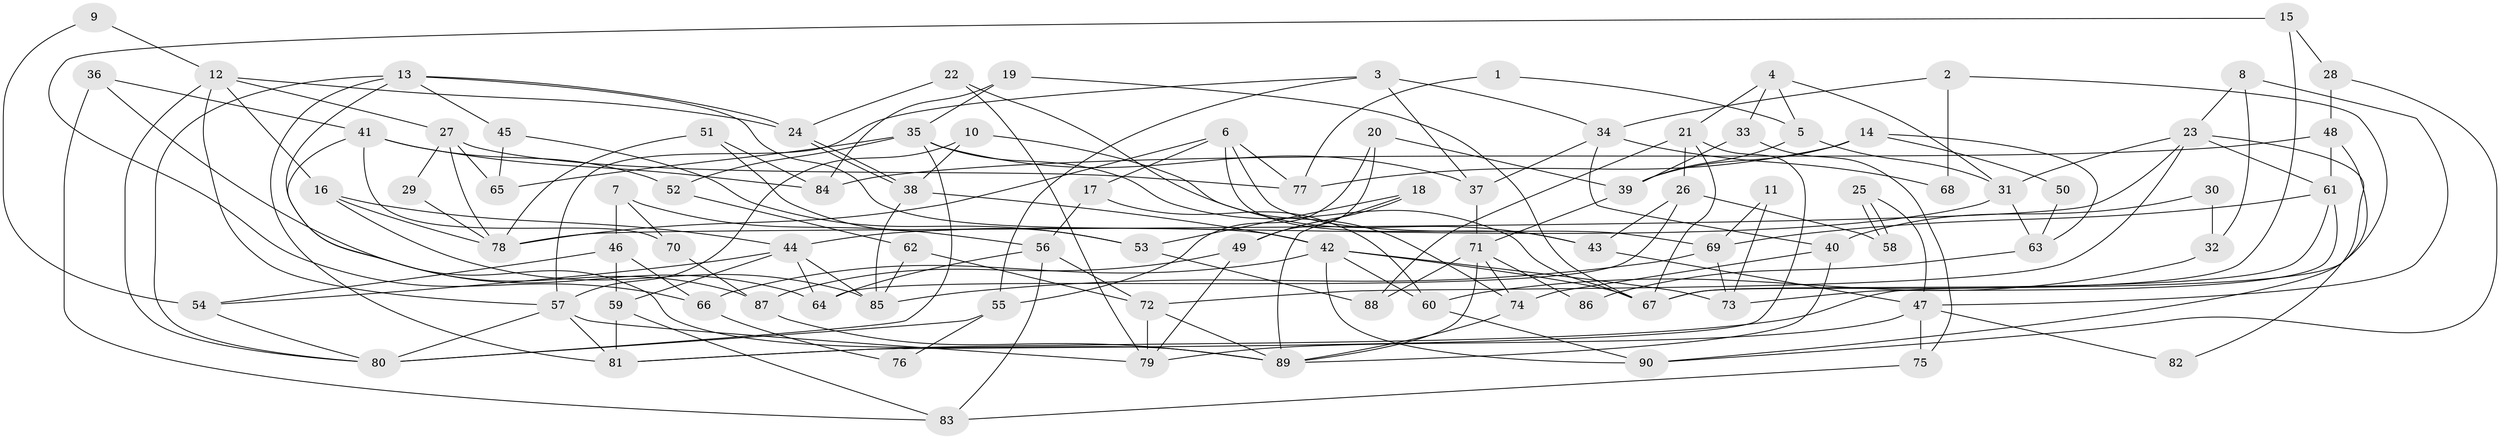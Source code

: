// Generated by graph-tools (version 1.1) at 2025/36/03/09/25 02:36:13]
// undirected, 90 vertices, 180 edges
graph export_dot {
graph [start="1"]
  node [color=gray90,style=filled];
  1;
  2;
  3;
  4;
  5;
  6;
  7;
  8;
  9;
  10;
  11;
  12;
  13;
  14;
  15;
  16;
  17;
  18;
  19;
  20;
  21;
  22;
  23;
  24;
  25;
  26;
  27;
  28;
  29;
  30;
  31;
  32;
  33;
  34;
  35;
  36;
  37;
  38;
  39;
  40;
  41;
  42;
  43;
  44;
  45;
  46;
  47;
  48;
  49;
  50;
  51;
  52;
  53;
  54;
  55;
  56;
  57;
  58;
  59;
  60;
  61;
  62;
  63;
  64;
  65;
  66;
  67;
  68;
  69;
  70;
  71;
  72;
  73;
  74;
  75;
  76;
  77;
  78;
  79;
  80;
  81;
  82;
  83;
  84;
  85;
  86;
  87;
  88;
  89;
  90;
  1 -- 77;
  1 -- 5;
  2 -- 81;
  2 -- 34;
  2 -- 68;
  3 -- 57;
  3 -- 34;
  3 -- 37;
  3 -- 55;
  4 -- 33;
  4 -- 31;
  4 -- 5;
  4 -- 21;
  5 -- 39;
  5 -- 31;
  6 -- 43;
  6 -- 69;
  6 -- 17;
  6 -- 77;
  6 -- 78;
  7 -- 70;
  7 -- 46;
  7 -- 56;
  8 -- 23;
  8 -- 47;
  8 -- 32;
  9 -- 12;
  9 -- 54;
  10 -- 57;
  10 -- 38;
  10 -- 43;
  11 -- 69;
  11 -- 73;
  12 -- 16;
  12 -- 24;
  12 -- 27;
  12 -- 57;
  12 -- 80;
  13 -- 81;
  13 -- 24;
  13 -- 42;
  13 -- 45;
  13 -- 80;
  13 -- 87;
  14 -- 39;
  14 -- 77;
  14 -- 50;
  14 -- 63;
  15 -- 66;
  15 -- 67;
  15 -- 28;
  16 -- 85;
  16 -- 78;
  16 -- 44;
  17 -- 60;
  17 -- 56;
  18 -- 53;
  18 -- 89;
  18 -- 49;
  19 -- 35;
  19 -- 67;
  19 -- 84;
  20 -- 55;
  20 -- 49;
  20 -- 39;
  21 -- 67;
  21 -- 26;
  21 -- 81;
  21 -- 88;
  22 -- 74;
  22 -- 79;
  22 -- 24;
  23 -- 61;
  23 -- 72;
  23 -- 31;
  23 -- 78;
  23 -- 82;
  24 -- 38;
  24 -- 38;
  25 -- 58;
  25 -- 58;
  25 -- 47;
  26 -- 64;
  26 -- 43;
  26 -- 58;
  27 -- 78;
  27 -- 29;
  27 -- 65;
  27 -- 77;
  28 -- 90;
  28 -- 48;
  29 -- 78;
  30 -- 32;
  30 -- 40;
  31 -- 44;
  31 -- 63;
  32 -- 60;
  33 -- 39;
  33 -- 75;
  34 -- 37;
  34 -- 40;
  34 -- 68;
  35 -- 37;
  35 -- 80;
  35 -- 52;
  35 -- 65;
  35 -- 67;
  36 -- 83;
  36 -- 64;
  36 -- 41;
  37 -- 71;
  38 -- 42;
  38 -- 85;
  39 -- 71;
  40 -- 89;
  40 -- 74;
  41 -- 89;
  41 -- 52;
  41 -- 70;
  41 -- 84;
  42 -- 67;
  42 -- 60;
  42 -- 66;
  42 -- 73;
  42 -- 90;
  43 -- 47;
  44 -- 54;
  44 -- 59;
  44 -- 64;
  44 -- 85;
  45 -- 65;
  45 -- 53;
  46 -- 54;
  46 -- 59;
  46 -- 66;
  47 -- 79;
  47 -- 75;
  47 -- 82;
  48 -- 84;
  48 -- 61;
  48 -- 90;
  49 -- 79;
  49 -- 87;
  50 -- 63;
  51 -- 84;
  51 -- 78;
  51 -- 53;
  52 -- 62;
  53 -- 88;
  54 -- 80;
  55 -- 80;
  55 -- 76;
  56 -- 64;
  56 -- 72;
  56 -- 83;
  57 -- 80;
  57 -- 79;
  57 -- 81;
  59 -- 81;
  59 -- 83;
  60 -- 90;
  61 -- 69;
  61 -- 67;
  61 -- 73;
  62 -- 85;
  62 -- 72;
  63 -- 86;
  66 -- 76;
  69 -- 85;
  69 -- 73;
  70 -- 87;
  71 -- 89;
  71 -- 88;
  71 -- 74;
  71 -- 86;
  72 -- 79;
  72 -- 89;
  74 -- 89;
  75 -- 83;
  87 -- 89;
}
